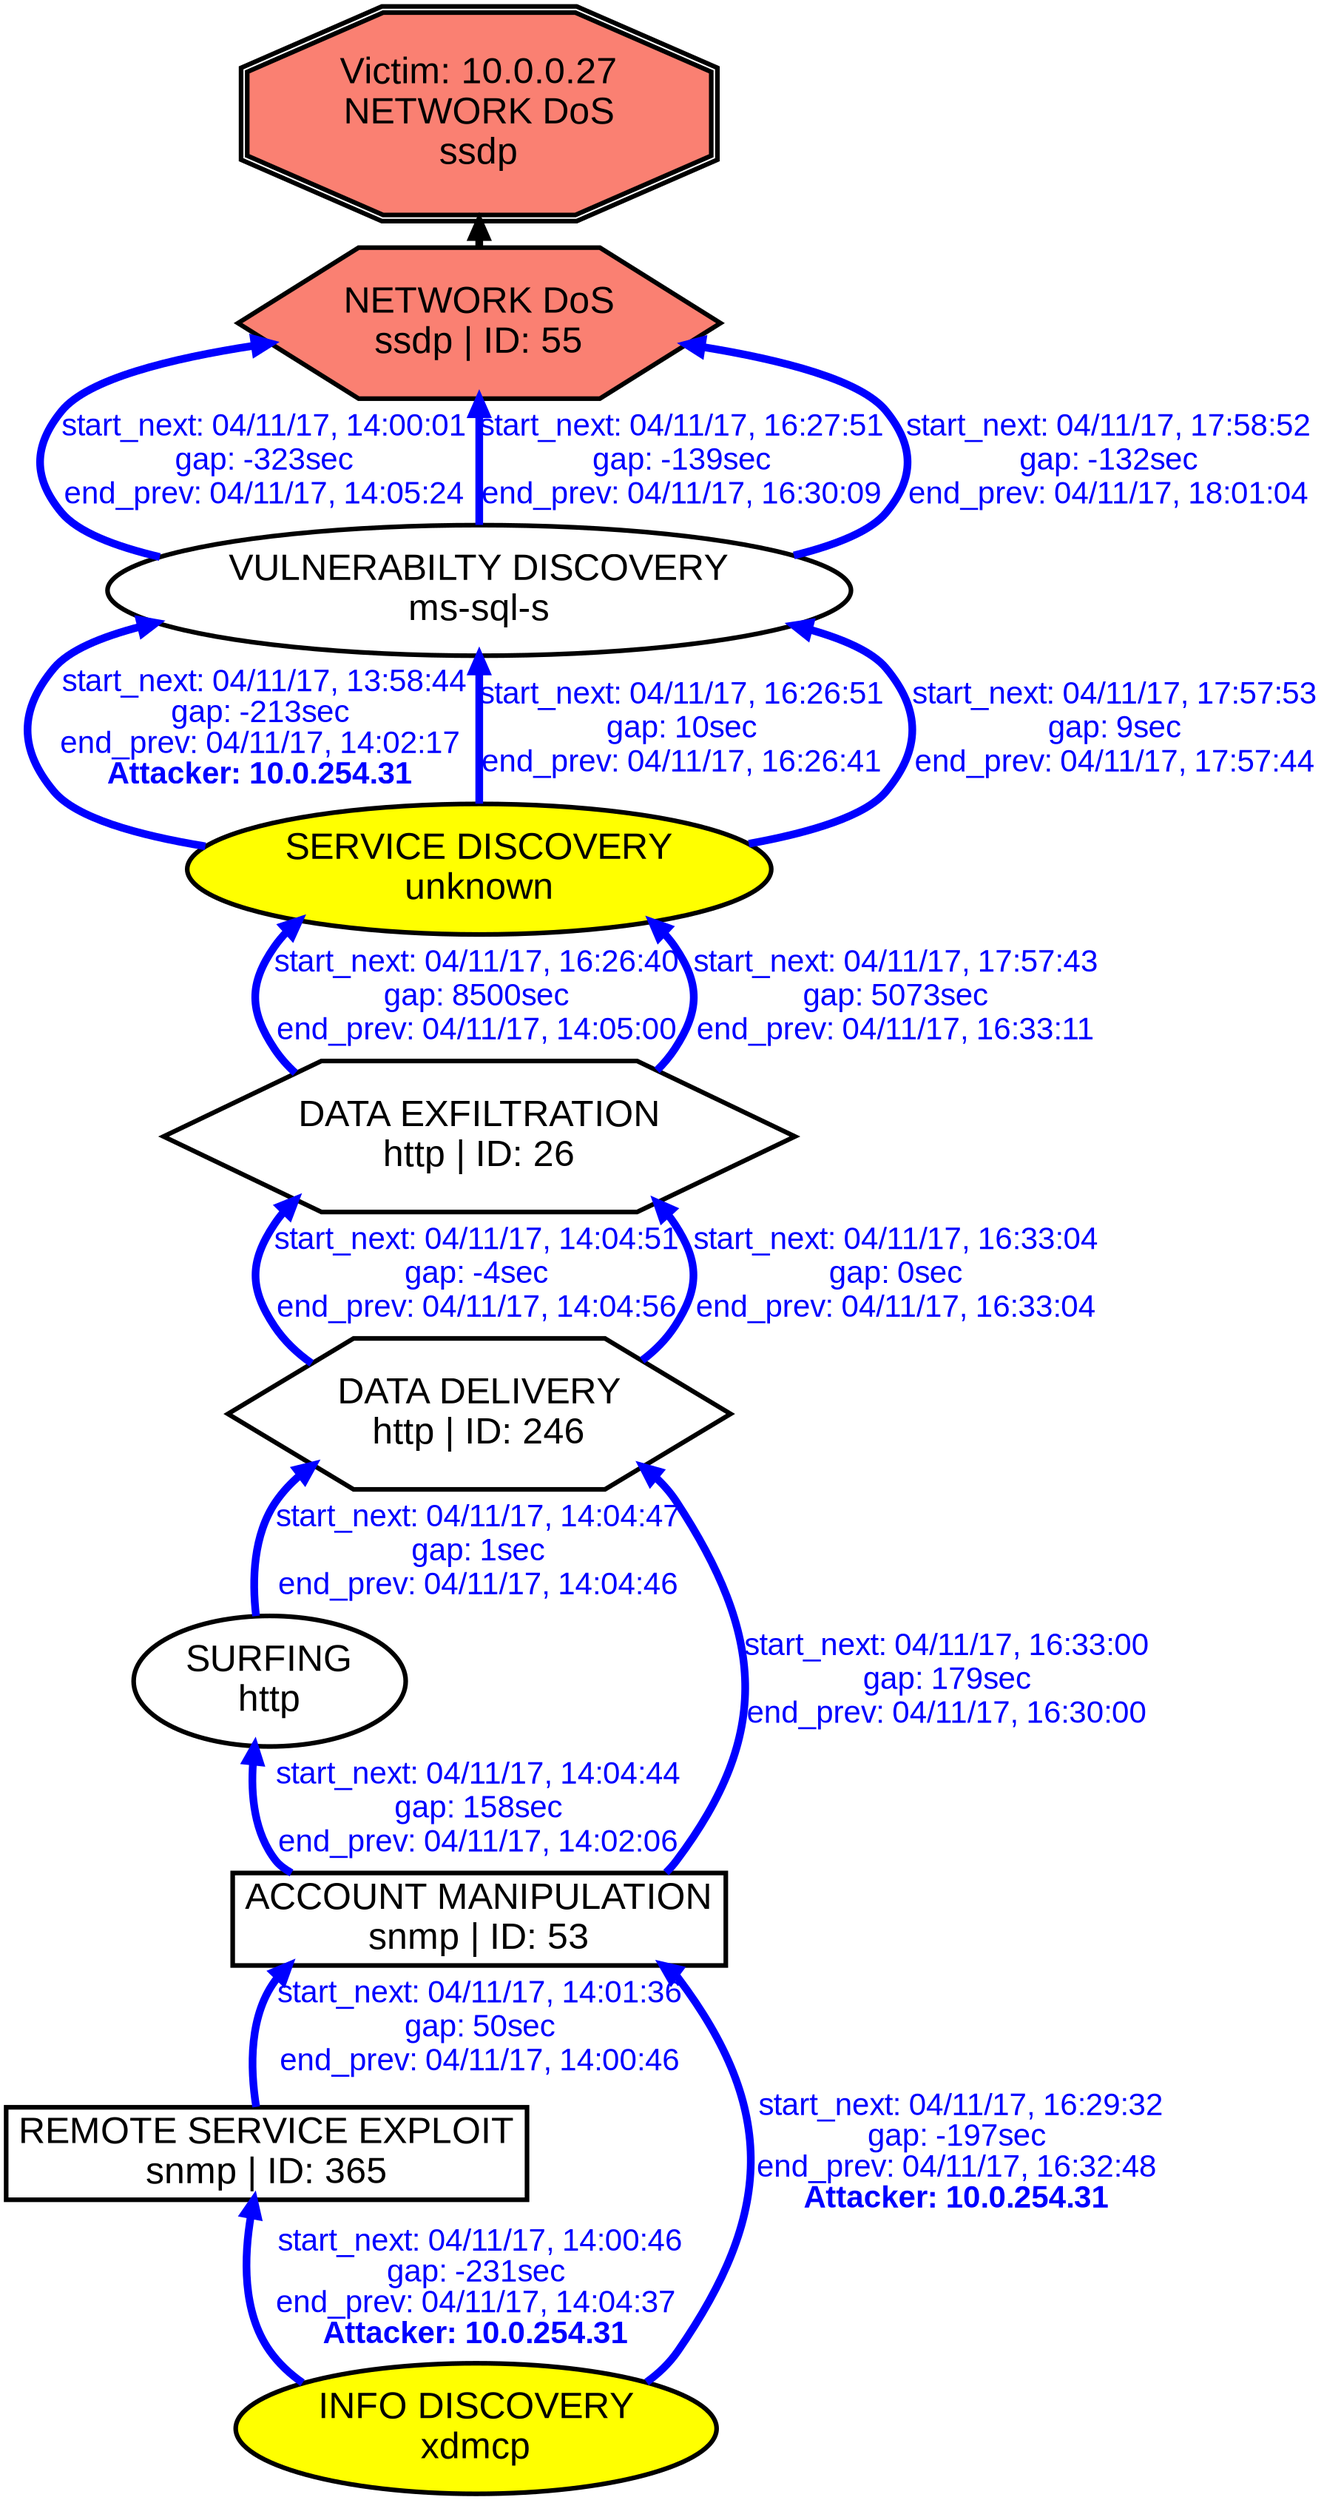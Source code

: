digraph NETWORKDOSssdp {
rankdir="BT"; 
 graph [ nodesep="0.1", ranksep="0.02"] 
 node [ fontname=Arial, fontsize=24,penwidth=3]; 
 edge [ fontname=Arial, fontsize=20,penwidth=5 ];
"Victim: 10.0.0.27
NETWORK DoS
ssdp" [shape=doubleoctagon, style=filled, fillcolor=salmon];
{ rank = max; "Victim: 10.0.0.27
NETWORK DoS
ssdp"}
"NETWORK DoS
ssdp | ID: 55" -> "Victim: 10.0.0.27
NETWORK DoS
ssdp"
"NETWORK DoS
ssdp | ID: 55" [style=filled, fillcolor= salmon]
{ rank=same; "NETWORK DoS
ssdp | ID: 55"}
"SERVICE DISCOVERY
unknown" [style=filled, fillcolor= yellow]
"SERVICE DISCOVERY
unknown" -> "VULNERABILTY DISCOVERY
ms-sql-s" [ color=blue] [label=<<font color="blue"> start_next: 04/11/17, 13:58:44<br/>gap: -213sec<br/>end_prev: 04/11/17, 14:02:17</font><br/><font color="blue"><b>Attacker: 10.0.254.31</b></font>>]
"VULNERABILTY DISCOVERY
ms-sql-s" -> "NETWORK DoS
ssdp | ID: 55" [ label="start_next: 04/11/17, 14:00:01
gap: -323sec
end_prev: 04/11/17, 14:05:24"][ fontcolor="blue" color=blue]
"INFO DISCOVERY
xdmcp" [style=filled, fillcolor= yellow]
"INFO DISCOVERY
xdmcp" -> "REMOTE SERVICE EXPLOIT
snmp | ID: 365" [ color=blue] [label=<<font color="blue"> start_next: 04/11/17, 14:00:46<br/>gap: -231sec<br/>end_prev: 04/11/17, 14:04:37</font><br/><font color="blue"><b>Attacker: 10.0.254.31</b></font>>]
"REMOTE SERVICE EXPLOIT
snmp | ID: 365" -> "ACCOUNT MANIPULATION
snmp | ID: 53" [ label="start_next: 04/11/17, 14:01:36
gap: 50sec
end_prev: 04/11/17, 14:00:46"][ fontcolor="blue" color=blue]
"ACCOUNT MANIPULATION
snmp | ID: 53" -> "SURFING
http" [ label="start_next: 04/11/17, 14:04:44
gap: 158sec
end_prev: 04/11/17, 14:02:06"][ fontcolor="blue" color=blue]
"SURFING
http" -> "DATA DELIVERY
http | ID: 246" [ label="start_next: 04/11/17, 14:04:47
gap: 1sec
end_prev: 04/11/17, 14:04:46"][ fontcolor="blue" color=blue]
"DATA DELIVERY
http | ID: 246" -> "DATA EXFILTRATION
http | ID: 26" [ label="start_next: 04/11/17, 14:04:51
gap: -4sec
end_prev: 04/11/17, 14:04:56"][ fontcolor="blue" color=blue]
"DATA EXFILTRATION
http | ID: 26" -> "SERVICE DISCOVERY
unknown" [ label="start_next: 04/11/17, 16:26:40
gap: 8500sec
end_prev: 04/11/17, 14:05:00"][ fontcolor="blue" color=blue]
"SERVICE DISCOVERY
unknown" -> "VULNERABILTY DISCOVERY
ms-sql-s" [ label="start_next: 04/11/17, 16:26:51
gap: 10sec
end_prev: 04/11/17, 16:26:41"][ fontcolor="blue" color=blue]
"VULNERABILTY DISCOVERY
ms-sql-s" -> "NETWORK DoS
ssdp | ID: 55" [ label="start_next: 04/11/17, 16:27:51
gap: -139sec
end_prev: 04/11/17, 16:30:09"][ fontcolor="blue" color=blue]
"INFO DISCOVERY
xdmcp" [style=filled, fillcolor= yellow]
"INFO DISCOVERY
xdmcp" -> "ACCOUNT MANIPULATION
snmp | ID: 53" [ color=blue] [label=<<font color="blue"> start_next: 04/11/17, 16:29:32<br/>gap: -197sec<br/>end_prev: 04/11/17, 16:32:48</font><br/><font color="blue"><b>Attacker: 10.0.254.31</b></font>>]
"ACCOUNT MANIPULATION
snmp | ID: 53" -> "DATA DELIVERY
http | ID: 246" [ label="start_next: 04/11/17, 16:33:00
gap: 179sec
end_prev: 04/11/17, 16:30:00"][ fontcolor="blue" color=blue]
"DATA DELIVERY
http | ID: 246" -> "DATA EXFILTRATION
http | ID: 26" [ label="start_next: 04/11/17, 16:33:04
gap: 0sec
end_prev: 04/11/17, 16:33:04"][ fontcolor="blue" color=blue]
"DATA EXFILTRATION
http | ID: 26" -> "SERVICE DISCOVERY
unknown" [ label="start_next: 04/11/17, 17:57:43
gap: 5073sec
end_prev: 04/11/17, 16:33:11"][ fontcolor="blue" color=blue]
"SERVICE DISCOVERY
unknown" -> "VULNERABILTY DISCOVERY
ms-sql-s" [ label="start_next: 04/11/17, 17:57:53
gap: 9sec
end_prev: 04/11/17, 17:57:44"][ fontcolor="blue" color=blue]
"VULNERABILTY DISCOVERY
ms-sql-s" -> "NETWORK DoS
ssdp | ID: 55" [ label="start_next: 04/11/17, 17:58:52
gap: -132sec
end_prev: 04/11/17, 18:01:04"][ fontcolor="blue" color=blue]
"SERVICE DISCOVERY
unknown" [shape=oval]
"SERVICE DISCOVERY
unknown" [tooltip="ET SCAN Potential VNC Scan 5800-5820
ET SCAN Potential SSH Scan
ET SCAN Potential VNC Scan 5900-5920"]
"VULNERABILTY DISCOVERY
ms-sql-s" [shape=oval]
"VULNERABILTY DISCOVERY
ms-sql-s" [tooltip="ET POLICY Suspicious inbound to mySQL port 3306
ET POLICY Suspicious inbound to mSQL port 4333
ET POLICY Suspicious inbound to MSSQL port 1433
ET POLICY Suspicious inbound to Oracle SQL port 1521
ET SCAN Nessus User Agent
ET POLICY Suspicious inbound to PostgreSQL port 5432"]
"NETWORK DoS
ssdp | ID: 55" [shape=hexagon]
"NETWORK DoS
ssdp | ID: 55" [tooltip="ET DOS Possible SSDP Amplification Scan in Progress"]
"INFO DISCOVERY
xdmcp" [shape=oval]
"INFO DISCOVERY
xdmcp" [tooltip="GPL WEB_SERVER mod_gzip_status access
GPL RPC xdmcp info query"]
"REMOTE SERVICE EXPLOIT
snmp | ID: 365" [shape=box]
"REMOTE SERVICE EXPLOIT
snmp | ID: 365" [tooltip="ET SNMP Samsung Printer SNMP Hardcode RW Community String"]
"ACCOUNT MANIPULATION
snmp | ID: 53" [shape=box]
"ACCOUNT MANIPULATION
snmp | ID: 53" [tooltip="GPL SNMP private access udp
GPL SNMP public access udp"]
"SURFING
http" [shape=oval]
"SURFING
http" [tooltip="ET WEB_SERVER WEB-PHP phpinfo access"]
"DATA DELIVERY
http | ID: 246" [shape=hexagon]
"DATA DELIVERY
http | ID: 246" [tooltip="ET WEB_SERVER PHP tags in HTTP POST
GPL WEB_SERVER perl post attempt"]
"DATA EXFILTRATION
http | ID: 26" [shape=hexagon]
"DATA EXFILTRATION
http | ID: 26" [tooltip="ET WEB_SPECIFIC_APPS PHP-CGI query string parameter vulnerability"]
}
